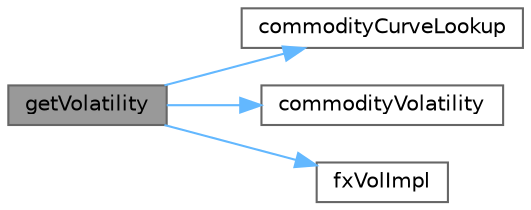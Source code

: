 digraph "getVolatility"
{
 // INTERACTIVE_SVG=YES
 // LATEX_PDF_SIZE
  bgcolor="transparent";
  edge [fontname=Helvetica,fontsize=10,labelfontname=Helvetica,labelfontsize=10];
  node [fontname=Helvetica,fontsize=10,shape=box,height=0.2,width=0.4];
  rankdir="LR";
  Node1 [label="getVolatility",height=0.2,width=0.4,color="gray40", fillcolor="grey60", style="filled", fontcolor="black",tooltip=" "];
  Node1 -> Node2 [color="steelblue1",style="solid"];
  Node2 [label="commodityCurveLookup",height=0.2,width=0.4,color="grey40", fillcolor="white", style="filled",URL="$classore_1_1data_1_1_market.html#a88d67016dee39ce8f4588deb0745460f",tooltip=" "];
  Node1 -> Node3 [color="steelblue1",style="solid"];
  Node3 [label="commodityVolatility",height=0.2,width=0.4,color="grey40", fillcolor="white", style="filled",URL="$classore_1_1data_1_1_market.html#a10caaa9d3124a851e7a532f35de6469f",tooltip=" "];
  Node1 -> Node4 [color="steelblue1",style="solid"];
  Node4 [label="fxVolImpl",height=0.2,width=0.4,color="grey40", fillcolor="white", style="filled",URL="$classore_1_1data_1_1_market.html#aee9949a86d2e8c75757557a85220fa6c",tooltip=" "];
}
